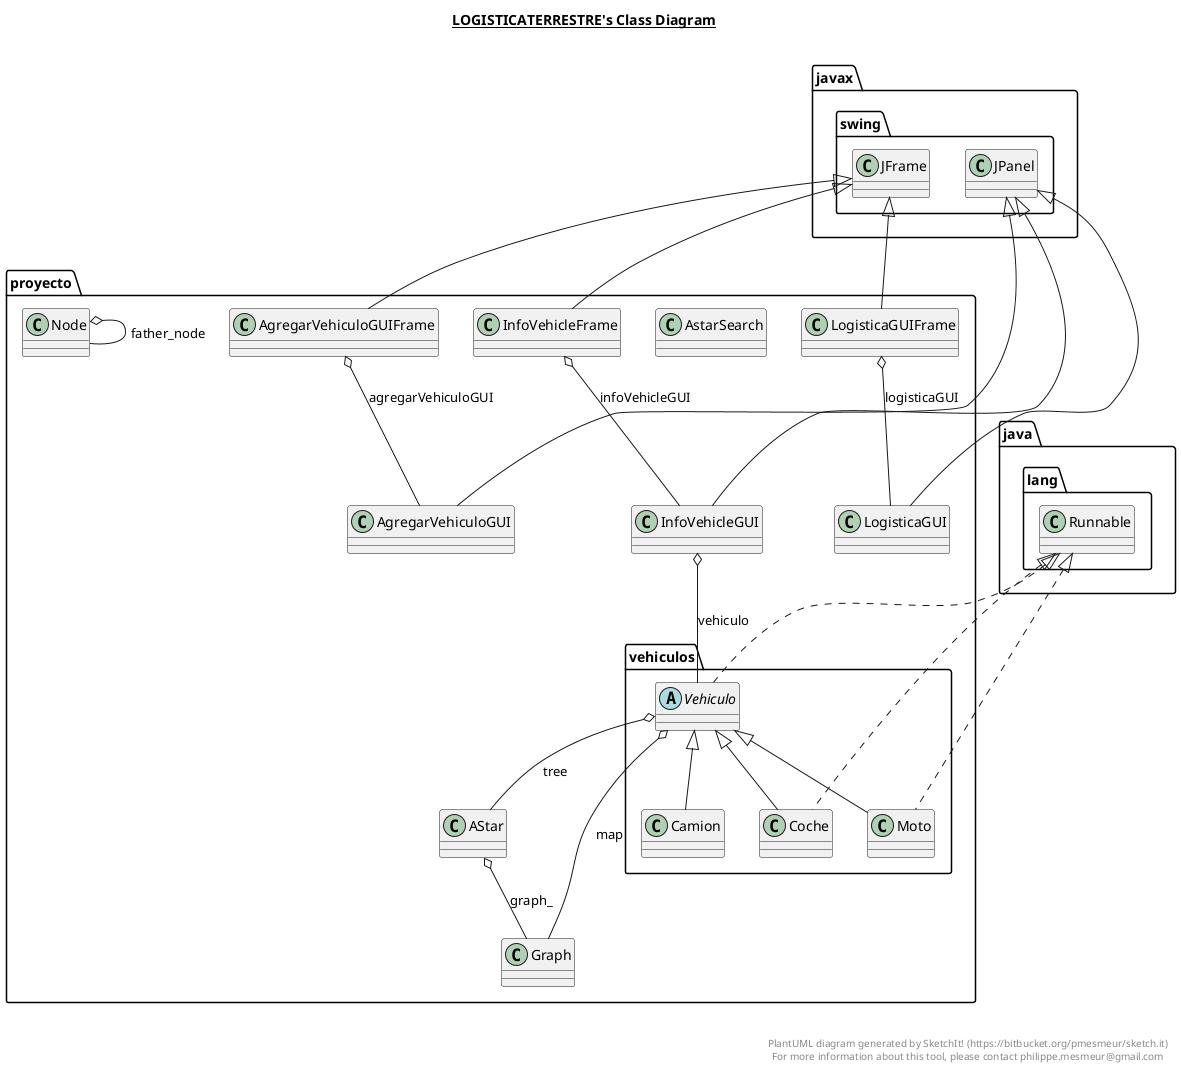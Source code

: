 @startuml

title __LOGISTICATERRESTRE's Class Diagram__\n

  namespace proyecto {
    class proyecto.AStar {
    }
  }
  

  namespace proyecto {
    class proyecto.AgregarVehiculoGUI {
    }
  }
  

  namespace proyecto {
    class proyecto.AgregarVehiculoGUIFrame {
    }
  }
  

  namespace proyecto {
    class proyecto.AstarSearch {
    }
  }
  

  namespace proyecto {
    class proyecto.Graph {
    }
  }
  

  namespace proyecto {
    class proyecto.InfoVehicleFrame {
    }
  }
  

  namespace proyecto {
    class proyecto.InfoVehicleGUI {
    }
  }
  

  namespace proyecto {
    class proyecto.LogisticaGUI {
    }
  }
  

  namespace proyecto {
    class proyecto.LogisticaGUIFrame {
    }
  }
  

  namespace proyecto {
    class proyecto.Node {
    }
  }
  

  namespace proyecto {
    namespace vehiculos {
      class proyecto.vehiculos.Camion {
      }
    }
  }
  

  namespace proyecto {
    namespace vehiculos {
      class proyecto.vehiculos.Coche {
      }
    }
  }
  

  namespace proyecto {
    namespace vehiculos {
      class proyecto.vehiculos.Moto {
      }
    }
  }
  

  namespace proyecto {
    namespace vehiculos {
      abstract class proyecto.vehiculos.Vehiculo {
      }
    }
  }
  

  proyecto.AStar o-- proyecto.Graph : graph_
  proyecto.AgregarVehiculoGUI -up-|> javax.swing.JPanel
  proyecto.AgregarVehiculoGUIFrame -up-|> javax.swing.JFrame
  proyecto.AgregarVehiculoGUIFrame o-- proyecto.AgregarVehiculoGUI : agregarVehiculoGUI
  proyecto.InfoVehicleFrame -up-|> javax.swing.JFrame
  proyecto.InfoVehicleFrame o-- proyecto.InfoVehicleGUI : infoVehicleGUI
  proyecto.InfoVehicleGUI -up-|> javax.swing.JPanel
  proyecto.InfoVehicleGUI o-- proyecto.vehiculos.Vehiculo : vehiculo
  proyecto.LogisticaGUI -up-|> javax.swing.JPanel
  proyecto.LogisticaGUIFrame -up-|> javax.swing.JFrame
  proyecto.LogisticaGUIFrame o-- proyecto.LogisticaGUI : logisticaGUI
  proyecto.Node o-- proyecto.Node : father_node
  proyecto.vehiculos.Camion -up-|> proyecto.vehiculos.Vehiculo
  proyecto.vehiculos.Coche .up.|> java.lang.Runnable
  proyecto.vehiculos.Coche -up-|> proyecto.vehiculos.Vehiculo
  proyecto.vehiculos.Moto .up.|> java.lang.Runnable
  proyecto.vehiculos.Moto -up-|> proyecto.vehiculos.Vehiculo
  proyecto.vehiculos.Vehiculo .up.|> java.lang.Runnable
  proyecto.vehiculos.Vehiculo o-- proyecto.Graph : map
  proyecto.vehiculos.Vehiculo o-- proyecto.AStar : tree


right footer


PlantUML diagram generated by SketchIt! (https://bitbucket.org/pmesmeur/sketch.it)
For more information about this tool, please contact philippe.mesmeur@gmail.com
endfooter

@enduml
